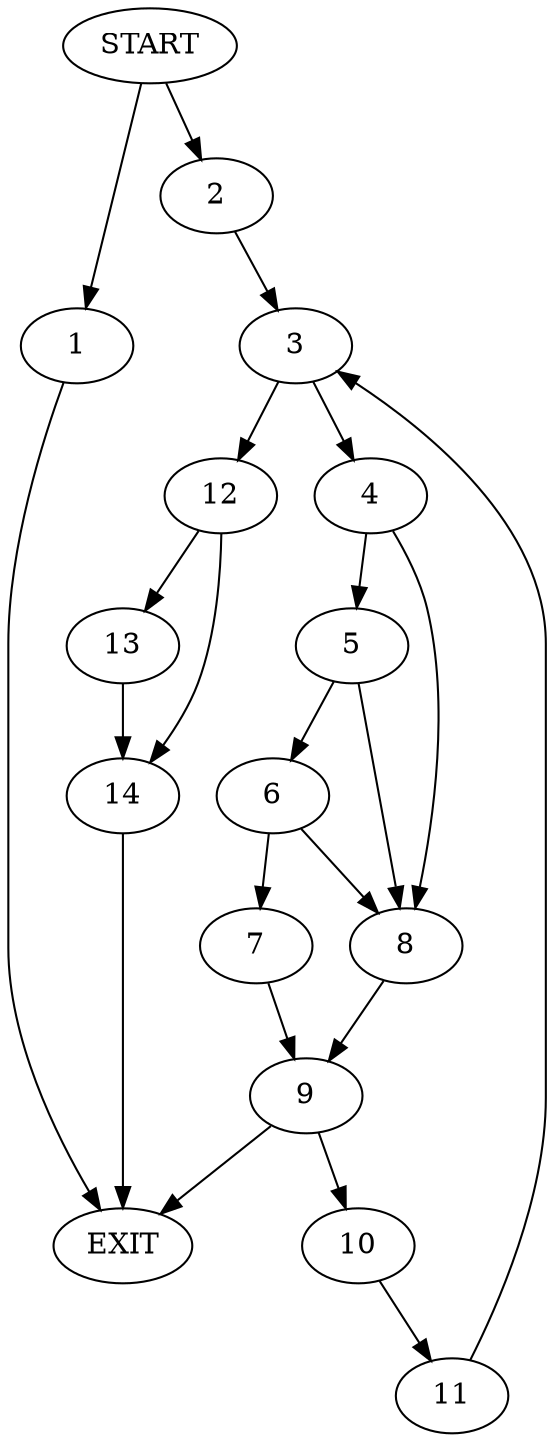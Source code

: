 digraph { 
0 [label="START"];
1;
2;
3;
4;
5;
6;
7;
8;
9;
10;
11;
12;
13;
14;
15[label="EXIT"];
0 -> 1;
0 -> 2;
1 -> 15;
2 -> 3;
3 -> 4;
3 -> 12;
4 -> 5;
4 -> 8;
5 -> 6;
5 -> 8;
6 -> 7;
6 -> 8;
7 -> 9;
8 -> 9;
9 -> 15;
9 -> 10;
10 -> 11;
11 -> 3;
12 -> 13;
12 -> 14;
13 -> 14;
14 -> 15;
}